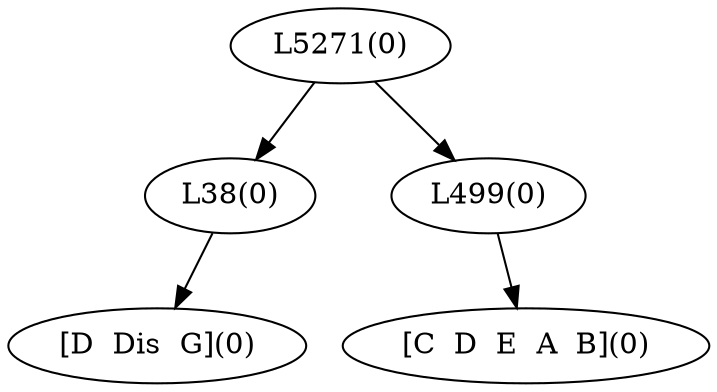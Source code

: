 digraph sample{
"L38(0)"->"[D  Dis  G](0)"
"L499(0)"->"[C  D  E  A  B](0)"
"L5271(0)"->"L38(0)"
"L5271(0)"->"L499(0)"
{rank = min; "L5271(0)"}
{rank = same; "L38(0)"; "L499(0)";}
{rank = max; "[C  D  E  A  B](0)"; "[D  Dis  G](0)";}
}